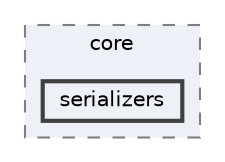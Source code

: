 digraph "C:/Users/LukeMabie/documents/Development/Password_Saver_Using_Django-master/venv/Lib/site-packages/django/core/serializers"
{
 // LATEX_PDF_SIZE
  bgcolor="transparent";
  edge [fontname=Helvetica,fontsize=10,labelfontname=Helvetica,labelfontsize=10];
  node [fontname=Helvetica,fontsize=10,shape=box,height=0.2,width=0.4];
  compound=true
  subgraph clusterdir_0da3febc3e5a89c4a2c38ea720ac07f4 {
    graph [ bgcolor="#edf0f7", pencolor="grey50", label="core", fontname=Helvetica,fontsize=10 style="filled,dashed", URL="dir_0da3febc3e5a89c4a2c38ea720ac07f4.html",tooltip=""]
  dir_4519a1209dc01710d97a7830a491f0d4 [label="serializers", fillcolor="#edf0f7", color="grey25", style="filled,bold", URL="dir_4519a1209dc01710d97a7830a491f0d4.html",tooltip=""];
  }
}
